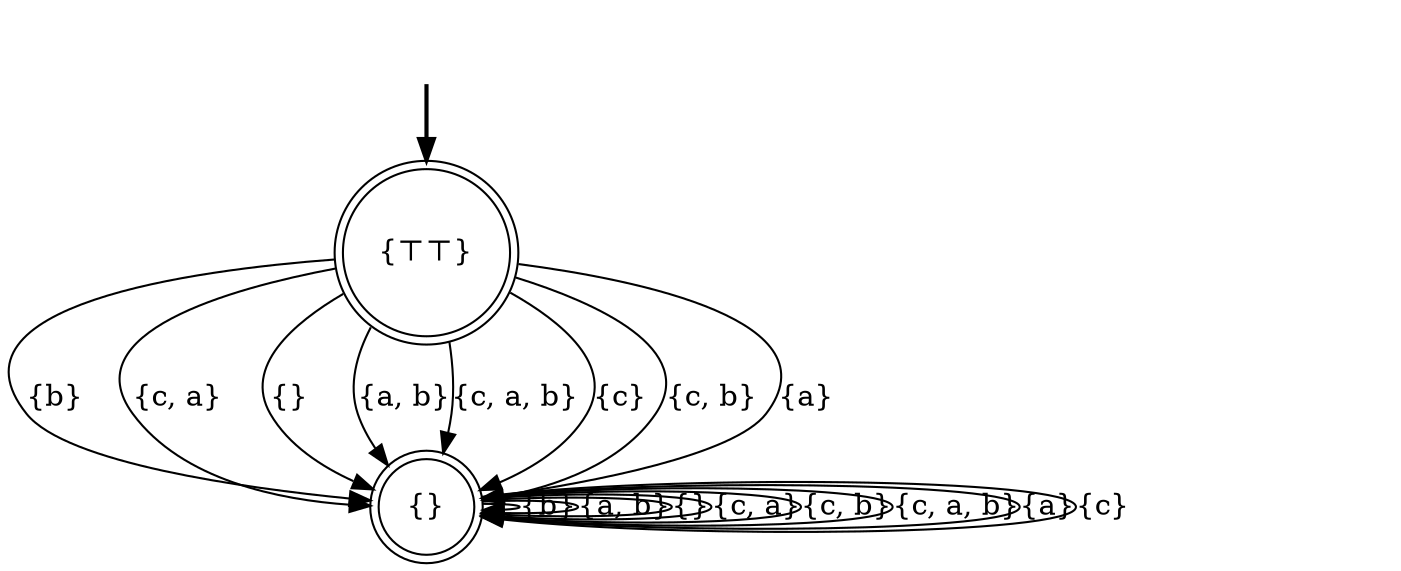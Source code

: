 digraph {
	fake0 [style=invisible]
	"{⊤⊤}" [root=true shape=doublecircle]
	"{}" [shape=doublecircle]
	fake0 -> "{⊤⊤}" [style=bold]
	"{⊤⊤}" -> "{}" [label="{b}"]
	"{⊤⊤}" -> "{}" [label="{c, a}"]
	"{}" -> "{}" [label="{b}"]
	"{⊤⊤}" -> "{}" [label="{}"]
	"{}" -> "{}" [label="{a, b}"]
	"{}" -> "{}" [label="{}"]
	"{}" -> "{}" [label="{c, a}"]
	"{⊤⊤}" -> "{}" [label="{a, b}"]
	"{}" -> "{}" [label="{c, b}"]
	"{}" -> "{}" [label="{c, a, b}"]
	"{⊤⊤}" -> "{}" [label="{c, a, b}"]
	"{⊤⊤}" -> "{}" [label="{c}"]
	"{⊤⊤}" -> "{}" [label="{c, b}"]
	"{⊤⊤}" -> "{}" [label="{a}"]
	"{}" -> "{}" [label="{a}"]
	"{}" -> "{}" [label="{c}"]
}
